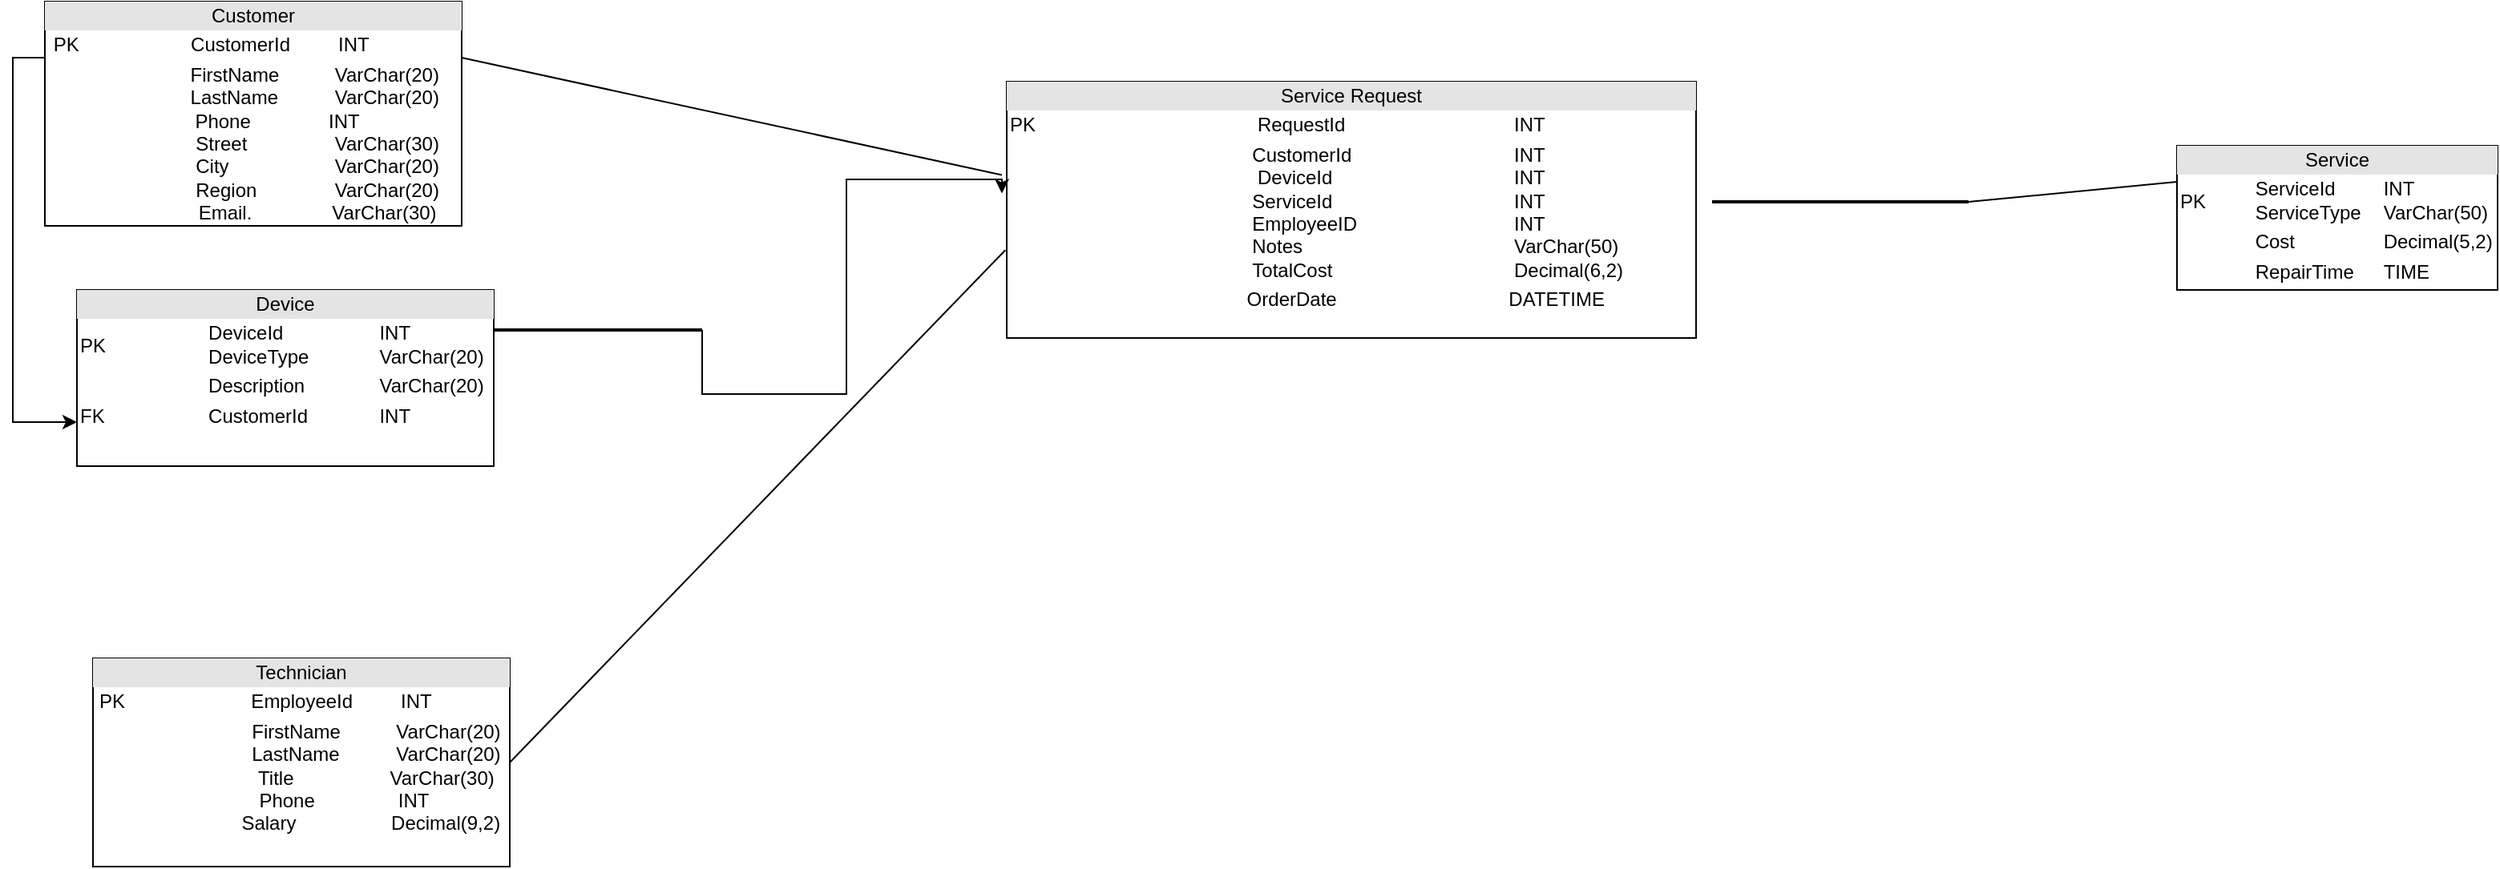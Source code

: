 <mxfile version="20.8.18" type="device"><diagram id="C5RBs43oDa-KdzZeNtuy" name="Page-1"><mxGraphModel dx="1592" dy="916" grid="1" gridSize="10" guides="1" tooltips="1" connect="1" arrows="1" fold="1" page="1" pageScale="1" pageWidth="827" pageHeight="1169" math="0" shadow="0"><root><mxCell id="WIyWlLk6GJQsqaUBKTNV-0"/><mxCell id="WIyWlLk6GJQsqaUBKTNV-1" parent="WIyWlLk6GJQsqaUBKTNV-0"/><mxCell id="izaMpdcAIpxOHbFegUou-15" value="&lt;div style=&quot;text-align: center; box-sizing: border-box; width: 100%; background: rgb(228, 228, 228); padding: 2px;&quot;&gt;Customer&lt;/div&gt;&lt;table style=&quot;text-align: center; width: 100%; font-size: 1em;&quot; cellpadding=&quot;2&quot; cellspacing=&quot;0&quot;&gt;&lt;tbody&gt;&lt;tr&gt;&lt;td&gt;PK&lt;br&gt;&lt;/td&gt;&lt;td&gt;&amp;nbsp; CustomerId&amp;nbsp; &amp;nbsp; &amp;nbsp; &amp;nbsp; &amp;nbsp;INT&lt;/td&gt;&lt;/tr&gt;&lt;tr&gt;&lt;td&gt;&lt;br&gt;&lt;/td&gt;&lt;td&gt;&lt;span style=&quot;white-space: pre;&quot;&gt;&#9;&lt;/span&gt;&amp;nbsp; &amp;nbsp; &amp;nbsp; &amp;nbsp;FirstName&lt;span style=&quot;white-space: pre;&quot;&gt;&#9;&lt;/span&gt;&amp;nbsp; VarChar(20)&lt;br&gt;&lt;span style=&quot;white-space: pre;&quot;&gt;&#9;&lt;/span&gt;&amp;nbsp; &amp;nbsp; &amp;nbsp; &amp;nbsp;LastName&lt;span style=&quot;white-space: pre;&quot;&gt;&#9;&lt;/span&gt;&lt;span style=&quot;white-space: pre;&quot;&gt;&#9;&lt;/span&gt;&amp;nbsp; VarChar(20)&lt;br&gt;&amp;nbsp;Phone&lt;span style=&quot;white-space: pre;&quot;&gt;&#9;&lt;/span&gt;&lt;span style=&quot;white-space: pre;&quot;&gt;&#9;&lt;/span&gt;&amp;nbsp; INT&lt;br&gt;&lt;span style=&quot;white-space: pre;&quot;&gt;&#9;&lt;/span&gt;&lt;span style=&quot;white-space: pre;&quot;&gt;&#9;&lt;/span&gt;Street&lt;span style=&quot;white-space: pre;&quot;&gt;&#9;&lt;/span&gt;&lt;span style=&quot;white-space: pre;&quot;&gt;&#9;&lt;/span&gt;&amp;nbsp; VarChar(30)&lt;br&gt;&lt;span style=&quot;white-space: pre;&quot;&gt;&#9;&lt;/span&gt;&lt;span style=&quot;white-space: pre;&quot;&gt;&#9;&lt;/span&gt;City&lt;span style=&quot;white-space: pre;&quot;&gt;&#9;&lt;/span&gt;&lt;span style=&quot;white-space: pre;&quot;&gt;&#9;&lt;/span&gt;&lt;span style=&quot;white-space: pre;&quot;&gt;&#9;&lt;/span&gt;&amp;nbsp; VarChar(20)&lt;br&gt;&lt;span style=&quot;white-space: pre;&quot;&gt;&#9;&lt;/span&gt;&lt;span style=&quot;white-space: pre;&quot;&gt;&#9;&lt;/span&gt;Region&lt;span style=&quot;white-space: pre;&quot;&gt;&#9;&lt;/span&gt;&lt;span style=&quot;white-space: pre;&quot;&gt;&#9;&lt;/span&gt;&amp;nbsp; VarChar(20)&lt;br&gt;&amp;nbsp; &amp;nbsp; &amp;nbsp; &amp;nbsp; &amp;nbsp; &amp;nbsp; &amp;nbsp; &amp;nbsp; Email.&amp;nbsp; &amp;nbsp; &amp;nbsp; &amp;nbsp; &amp;nbsp; &amp;nbsp; &amp;nbsp; &amp;nbsp;VarChar(30)&lt;/td&gt;&lt;/tr&gt;&lt;tr&gt;&lt;td&gt;&amp;nbsp; &amp;nbsp; &amp;nbsp;&amp;nbsp;&lt;/td&gt;&lt;td&gt;&lt;br&gt;&lt;/td&gt;&lt;/tr&gt;&lt;/tbody&gt;&lt;/table&gt;" style="verticalAlign=top;align=left;overflow=fill;html=1;" parent="WIyWlLk6GJQsqaUBKTNV-1" vertex="1"><mxGeometry x="30" y="160" width="260" height="140" as="geometry"/></mxCell><mxCell id="izaMpdcAIpxOHbFegUou-16" value="&lt;div style=&quot;text-align: center; box-sizing: border-box; width: 100%; background: rgb(228, 228, 228); padding: 2px;&quot;&gt;Technician&lt;/div&gt;&lt;table style=&quot;text-align: center; width: 100%; font-size: 1em;&quot; cellpadding=&quot;2&quot; cellspacing=&quot;0&quot;&gt;&lt;tbody&gt;&lt;tr&gt;&lt;td&gt;PK&lt;br&gt;&lt;/td&gt;&lt;td&gt;&amp;nbsp; EmployeeId&amp;nbsp; &amp;nbsp; &amp;nbsp; &amp;nbsp; &amp;nbsp;INT&lt;/td&gt;&lt;/tr&gt;&lt;tr&gt;&lt;td&gt;&lt;br&gt;&lt;/td&gt;&lt;td&gt;&lt;span style=&quot;white-space: pre;&quot;&gt;&#9;&lt;/span&gt;&amp;nbsp; &amp;nbsp; &amp;nbsp; &amp;nbsp;FirstName&lt;span style=&quot;white-space: pre;&quot;&gt;&#9;&lt;/span&gt;&amp;nbsp; VarChar(20)&lt;br&gt;&lt;span style=&quot;white-space: pre;&quot;&gt;&#9;&lt;/span&gt;&amp;nbsp; &amp;nbsp; &amp;nbsp; &amp;nbsp;LastName&lt;span style=&quot;white-space: pre;&quot;&gt;&#9;&lt;/span&gt;&lt;span style=&quot;white-space: pre;&quot;&gt;&#9;&lt;/span&gt;&amp;nbsp; VarChar(20)&lt;br&gt;&amp;nbsp; &amp;nbsp; &amp;nbsp; &amp;nbsp; &amp;nbsp; &amp;nbsp; &amp;nbsp; &amp;nbsp;Title&amp;nbsp; &amp;nbsp; &amp;nbsp; &amp;nbsp; &amp;nbsp; &amp;nbsp; &amp;nbsp; &amp;nbsp; &amp;nbsp; VarChar(30)&lt;br&gt;&lt;span style=&quot;white-space: pre;&quot;&gt;&#9;&lt;/span&gt;&lt;span style=&quot;white-space: pre;&quot;&gt;&#9;&lt;/span&gt;Phone&lt;span style=&quot;white-space: pre;&quot;&gt;&#9;&lt;/span&gt;&lt;span style=&quot;white-space: pre;&quot;&gt;&#9;&lt;/span&gt;&amp;nbsp; INT&amp;nbsp; &amp;nbsp; &amp;nbsp; &amp;nbsp; &amp;nbsp; &amp;nbsp; &amp;nbsp;&lt;br&gt;&lt;span style=&quot;white-space: pre;&quot;&gt;&#9;&lt;/span&gt;&amp;nbsp; &amp;nbsp; &amp;nbsp;&lt;span style=&quot;white-space: pre;&quot;&gt;&#9;&lt;/span&gt;&amp;nbsp; &amp;nbsp; Salary&lt;span style=&quot;white-space: pre;&quot;&gt;&#9;&lt;/span&gt;&amp;nbsp; &amp;nbsp; &amp;nbsp; &amp;nbsp; &amp;nbsp; &amp;nbsp; &amp;nbsp; &amp;nbsp; Decimal(9,2)&amp;nbsp; &amp;nbsp; &amp;nbsp; &amp;nbsp;&lt;br&gt;&amp;nbsp; &amp;nbsp;&amp;nbsp;&lt;br&gt;&lt;/td&gt;&lt;/tr&gt;&lt;tr&gt;&lt;td&gt;&amp;nbsp; &amp;nbsp; &amp;nbsp;&amp;nbsp;&lt;/td&gt;&lt;td&gt;&lt;br&gt;&lt;/td&gt;&lt;/tr&gt;&lt;/tbody&gt;&lt;/table&gt;" style="verticalAlign=top;align=left;overflow=fill;html=1;" parent="WIyWlLk6GJQsqaUBKTNV-1" vertex="1"><mxGeometry x="60" y="570" width="260" height="130" as="geometry"/></mxCell><mxCell id="izaMpdcAIpxOHbFegUou-17" value="&lt;div style=&quot;text-align: center; box-sizing: border-box; width: 100%; background: rgb(228, 228, 228); padding: 2px;&quot;&gt;Device&lt;/div&gt;&lt;table style=&quot;width:100%;font-size:1em;&quot; cellpadding=&quot;2&quot; cellspacing=&quot;0&quot;&gt;&lt;tbody&gt;&lt;tr&gt;&lt;td&gt;PK&amp;nbsp;&amp;nbsp;&lt;/td&gt;&lt;td&gt;&lt;span style=&quot;white-space: pre;&quot;&gt;&#9;&lt;/span&gt;&lt;span style=&quot;white-space: pre;&quot;&gt;&#9;&lt;/span&gt;DeviceId&lt;span style=&quot;white-space: pre;&quot;&gt;&#9;&lt;/span&gt;&lt;span style=&quot;white-space: pre;&quot;&gt;&#9;&lt;/span&gt;&lt;span style=&quot;white-space: pre;&quot;&gt;&#9;&lt;/span&gt;INT&lt;br&gt;&lt;span style=&quot;white-space: pre;&quot;&gt;&#9;&lt;/span&gt;&lt;span style=&quot;white-space: pre;&quot;&gt;&#9;&lt;/span&gt;DeviceType&lt;span style=&quot;white-space: pre;&quot;&gt;&#9;&lt;/span&gt;&lt;span style=&quot;white-space: pre;&quot;&gt;&#9;&lt;/span&gt;VarChar(20)&lt;br&gt;&lt;/td&gt;&lt;/tr&gt;&lt;tr&gt;&lt;td&gt;&amp;nbsp;&lt;/td&gt;&lt;td&gt;&lt;span style=&quot;white-space: pre;&quot;&gt;&#9;&lt;/span&gt;&lt;span style=&quot;white-space: pre;&quot;&gt;&#9;&lt;/span&gt;Description&lt;span style=&quot;white-space: pre;&quot;&gt;&#9;&lt;/span&gt;&lt;span style=&quot;white-space: pre;&quot;&gt;&#9;&lt;/span&gt;VarChar(20)&lt;span style=&quot;white-space: pre;&quot;&gt;&#9;&lt;/span&gt;&lt;span style=&quot;white-space: pre;&quot;&gt;&#9;&lt;/span&gt;&lt;br&gt;&lt;/td&gt;&lt;/tr&gt;&lt;tr&gt;&lt;td&gt;FK&lt;/td&gt;&lt;td&gt;&lt;span style=&quot;white-space: pre;&quot;&gt;&#9;&lt;/span&gt;&lt;span style=&quot;white-space: pre;&quot;&gt;&#9;&lt;/span&gt;CustomerId&lt;span style=&quot;white-space: pre;&quot;&gt;&#9;&lt;/span&gt;&lt;span style=&quot;white-space: pre;&quot;&gt;&#9;&lt;/span&gt;INT&lt;br&gt;&lt;/td&gt;&lt;/tr&gt;&lt;/tbody&gt;&lt;/table&gt;" style="verticalAlign=top;align=left;overflow=fill;html=1;" parent="WIyWlLk6GJQsqaUBKTNV-1" vertex="1"><mxGeometry x="50" y="340" width="260" height="110" as="geometry"/></mxCell><mxCell id="izaMpdcAIpxOHbFegUou-23" value="&lt;div style=&quot;text-align: center; box-sizing: border-box; width: 100%; background: rgb(228, 228, 228); padding: 2px;&quot;&gt;Service Request&lt;/div&gt;&lt;table style=&quot;width:100%;font-size:1em;&quot; cellpadding=&quot;2&quot; cellspacing=&quot;0&quot;&gt;&lt;tbody&gt;&lt;tr&gt;&lt;td&gt;PK&lt;br&gt;&lt;/td&gt;&lt;td&gt;&lt;blockquote style=&quot;margin: 0 0 0 40px; border: none; padding: 0px;&quot;&gt;&lt;span style=&quot;white-space: pre;&quot;&gt;&#9;&lt;/span&gt;&lt;span style=&quot;white-space: pre;&quot;&gt;&#9;&lt;span style=&quot;white-space: pre;&quot;&gt;&#9;&lt;/span&gt;&lt;/span&gt;RequestId&lt;span style=&quot;white-space: pre;&quot;&gt;&#9;&lt;/span&gt;&lt;span style=&quot;white-space: pre;&quot;&gt;&#9;&lt;/span&gt;&lt;span style=&quot;white-space: pre;&quot;&gt;&#9;&lt;/span&gt;&lt;span style=&quot;white-space: pre;&quot;&gt;&#9;&lt;/span&gt;INT&lt;/blockquote&gt;&lt;/td&gt;&lt;/tr&gt;&lt;tr&gt;&lt;td&gt;&lt;span style=&quot;white-space: pre;&quot;&gt;&#9;&lt;/span&gt;&lt;br&gt;&lt;/td&gt;&lt;td&gt;&lt;span style=&quot;white-space: pre;&quot;&gt;&#9;&lt;span style=&quot;white-space: pre;&quot;&gt;&#9;&lt;span style=&quot;white-space: pre;&quot;&gt;&#9;&lt;/span&gt;&lt;span style=&quot;white-space: pre;&quot;&gt;&#9;&lt;/span&gt; &lt;/span&gt;  C&lt;/span&gt;ustomerId&lt;span style=&quot;white-space: pre;&quot;&gt;&#9;&lt;/span&gt;&lt;span style=&quot;white-space: pre;&quot;&gt;&#9;&lt;/span&gt;&lt;span style=&quot;white-space: pre;&quot;&gt;&#9;&lt;/span&gt;&amp;nbsp; &amp;nbsp;&lt;span style=&quot;white-space: pre;&quot;&gt;&#9;&lt;/span&gt;&amp;nbsp; &amp;nbsp; INT&lt;br&gt;&lt;span style=&quot;white-space: pre;&quot;&gt;&lt;span style=&quot;white-space: pre;&quot;&gt;&#9;&lt;/span&gt;&lt;span style=&quot;white-space: pre;&quot;&gt;&#9;&lt;/span&gt;&lt;span style=&quot;white-space: pre;&quot;&gt;&#9;&lt;/span&gt;&lt;span style=&quot;white-space: pre;&quot;&gt;&#9;&lt;/span&gt;    DeviceId&lt;span style=&quot;white-space: pre;&quot;&gt;&#9;&lt;/span&gt;&lt;span style=&quot;white-space: pre;&quot;&gt;&#9;&lt;/span&gt;&lt;span style=&quot;white-space: pre;&quot;&gt;&#9;&lt;/span&gt;&lt;span style=&quot;white-space: pre;&quot;&gt;&#9;&lt;/span&gt;    INT&lt;/span&gt;&lt;span style=&quot;white-space: pre;&quot;&gt;&#9;&lt;/span&gt;&lt;br&gt;&lt;span style=&quot;white-space: pre;&quot;&gt;&lt;span style=&quot;white-space: pre;&quot;&gt;&#9;&lt;/span&gt;&lt;span style=&quot;white-space: pre;&quot;&gt;&#9;&lt;/span&gt;&lt;span style=&quot;white-space: pre;&quot;&gt;&#9;&lt;/span&gt;&lt;span style=&quot;white-space: pre;&quot;&gt;&#9;&lt;/span&gt;   ServiceId &lt;span style=&quot;white-space: pre;&quot;&gt;&#9;&lt;/span&gt;&lt;span style=&quot;white-space: pre;&quot;&gt;&#9;&lt;/span&gt;&lt;span style=&quot;white-space: pre;&quot;&gt;&#9;&lt;/span&gt;&lt;span style=&quot;white-space: pre;&quot;&gt;&#9;&lt;/span&gt;    INT&#9;&lt;br&gt;&lt;/span&gt;&lt;span style=&quot;white-space: pre;&quot;&gt;&lt;span style=&quot;white-space: pre;&quot;&gt;&#9;&lt;/span&gt;&lt;span style=&quot;white-space: pre;&quot;&gt;&#9;&lt;/span&gt;&lt;span style=&quot;white-space: pre;&quot;&gt;&#9;&lt;/span&gt;&lt;span style=&quot;white-space: pre;&quot;&gt;&#9;&lt;/span&gt;   EmployeeID&#9;&lt;span style=&quot;white-space: pre;&quot;&gt;&#9;&lt;/span&gt;&lt;span style=&quot;white-space: pre;&quot;&gt;&#9;&lt;/span&gt;&lt;span style=&quot;white-space: pre;&quot;&gt;&#9;&lt;/span&gt;    INT&lt;br&gt;&lt;/span&gt;&lt;span style=&quot;white-space: pre;&quot;&gt;&#9;&lt;/span&gt;&lt;span style=&quot;white-space: pre;&quot;&gt;&#9;&lt;/span&gt;&lt;span style=&quot;white-space: pre;&quot;&gt;&#9;&lt;/span&gt;&lt;span style=&quot;white-space: pre;&quot;&gt;&#9;&lt;/span&gt;&amp;nbsp; &amp;nbsp;Notes&amp;nbsp;&lt;span style=&quot;white-space: pre;&quot;&gt;&#9;&lt;/span&gt;&lt;span style=&quot;white-space: pre;&quot;&gt;&#9;&lt;/span&gt;&lt;span style=&quot;white-space: pre;&quot;&gt;&#9;&lt;/span&gt;&lt;span style=&quot;white-space: pre;&quot;&gt;&#9;&lt;/span&gt;&lt;span style=&quot;white-space: pre;&quot;&gt;&#9;&lt;/span&gt;&amp;nbsp; &amp;nbsp; VarChar(50)&lt;br&gt;&lt;span style=&quot;white-space: pre;&quot;&gt;&#9;&lt;/span&gt;&lt;span style=&quot;white-space: pre;&quot;&gt;&#9;&lt;/span&gt;&lt;span style=&quot;white-space: pre;&quot;&gt;&#9;&lt;/span&gt;&lt;span style=&quot;white-space: pre;&quot;&gt;&#9;&lt;/span&gt;&amp;nbsp; &amp;nbsp;TotalCost&lt;span style=&quot;white-space: pre;&quot;&gt;&#9;&lt;/span&gt;&lt;span style=&quot;white-space: pre;&quot;&gt;&#9;&lt;/span&gt;&lt;span style=&quot;white-space: pre;&quot;&gt;&#9;&lt;/span&gt;&lt;span style=&quot;white-space: pre;&quot;&gt;&#9;&lt;/span&gt;&amp;nbsp; &amp;nbsp; Decimal(6,2)&lt;br&gt;&lt;/td&gt;&lt;/tr&gt;&lt;tr&gt;&lt;td&gt;&lt;span style=&quot;white-space: pre;&quot;&gt;&#9;&lt;/span&gt;&lt;/td&gt;&lt;td&gt;&amp;nbsp; &amp;nbsp; &amp;nbsp; &amp;nbsp; &amp;nbsp; &amp;nbsp; &amp;nbsp; &amp;nbsp; &amp;nbsp; &amp;nbsp; &amp;nbsp; &amp;nbsp; &amp;nbsp; &amp;nbsp; &amp;nbsp; &amp;nbsp; &amp;nbsp; OrderDate&lt;span style=&quot;white-space: pre;&quot;&gt;&#9;&lt;/span&gt;&lt;span style=&quot;white-space: pre;&quot;&gt;&#9;&lt;/span&gt;&lt;span style=&quot;white-space: pre;&quot;&gt;&#9;&lt;/span&gt;&lt;span style=&quot;white-space: pre;&quot;&gt;&#9;&lt;/span&gt;&amp;nbsp; &amp;nbsp;DATETIME&lt;/td&gt;&lt;/tr&gt;&lt;/tbody&gt;&lt;/table&gt;&amp;nbsp;" style="verticalAlign=top;align=left;overflow=fill;html=1;" parent="WIyWlLk6GJQsqaUBKTNV-1" vertex="1"><mxGeometry x="630" y="210" width="430" height="160" as="geometry"/></mxCell><mxCell id="izaMpdcAIpxOHbFegUou-29" value="&lt;div style=&quot;text-align: center; box-sizing: border-box; width: 100%; background: rgb(228, 228, 228); padding: 2px;&quot;&gt;Service&lt;/div&gt;&lt;table style=&quot;width:100%;font-size:1em;&quot; cellpadding=&quot;2&quot; cellspacing=&quot;0&quot;&gt;&lt;tbody&gt;&lt;tr&gt;&lt;td&gt;PK&lt;/td&gt;&lt;td&gt;&lt;span style=&quot;white-space: pre;&quot;&gt;&#9;&lt;/span&gt;ServiceId&lt;span style=&quot;white-space: pre;&quot;&gt;&#9;&lt;/span&gt;&lt;span style=&quot;white-space: pre;&quot;&gt;&#9;&lt;/span&gt;INT&lt;span style=&quot;white-space: pre;&quot;&gt;&#9;&lt;/span&gt;&lt;br&gt;&lt;span style=&quot;white-space: pre;&quot;&gt;&#9;&lt;/span&gt;ServiceType&lt;span style=&quot;white-space: pre;&quot;&gt;&#9;&lt;/span&gt;VarChar(50)&lt;br&gt;&lt;/td&gt;&lt;/tr&gt;&lt;tr&gt;&lt;td&gt;&lt;br&gt;&lt;/td&gt;&lt;td&gt;&lt;span style=&quot;white-space: pre;&quot;&gt;&#9;&lt;/span&gt;Cost&lt;span style=&quot;white-space: pre;&quot;&gt;&#9;&lt;/span&gt;&lt;span style=&quot;white-space: pre;&quot;&gt;&#9;&lt;/span&gt;&lt;span style=&quot;white-space: pre;&quot;&gt;&#9;&lt;/span&gt;Decimal(5,2)&lt;br&gt;&lt;/td&gt;&lt;/tr&gt;&lt;tr&gt;&lt;td&gt;&lt;/td&gt;&lt;td&gt;&lt;span style=&quot;white-space: pre;&quot;&gt;&#9;&lt;/span&gt;RepairTime&lt;span style=&quot;white-space: pre;&quot;&gt;&#9;&lt;/span&gt;TIME&lt;br&gt;&lt;/td&gt;&lt;/tr&gt;&lt;/tbody&gt;&lt;/table&gt;" style="verticalAlign=top;align=left;overflow=fill;html=1;" parent="WIyWlLk6GJQsqaUBKTNV-1" vertex="1"><mxGeometry x="1360" y="250" width="200" height="90" as="geometry"/></mxCell><mxCell id="izaMpdcAIpxOHbFegUou-34" style="edgeStyle=orthogonalEdgeStyle;rounded=0;orthogonalLoop=1;jettySize=auto;html=1;exitX=0.5;exitY=1;exitDx=0;exitDy=0;" parent="WIyWlLk6GJQsqaUBKTNV-1" source="izaMpdcAIpxOHbFegUou-23" target="izaMpdcAIpxOHbFegUou-23" edge="1"><mxGeometry relative="1" as="geometry"/></mxCell><mxCell id="izaMpdcAIpxOHbFegUou-37" value="" style="endArrow=none;html=1;rounded=0;exitX=1;exitY=0.25;exitDx=0;exitDy=0;entryX=-0.007;entryY=0.364;entryDx=0;entryDy=0;entryPerimeter=0;" parent="WIyWlLk6GJQsqaUBKTNV-1" source="izaMpdcAIpxOHbFegUou-15" target="izaMpdcAIpxOHbFegUou-23" edge="1"><mxGeometry width="50" height="50" relative="1" as="geometry"><mxPoint x="350" y="220" as="sourcePoint"/><mxPoint x="400" y="170" as="targetPoint"/></mxGeometry></mxCell><mxCell id="izaMpdcAIpxOHbFegUou-38" value="" style="endArrow=none;html=1;rounded=0;exitX=1;exitY=0.5;exitDx=0;exitDy=0;entryX=-0.002;entryY=0.657;entryDx=0;entryDy=0;entryPerimeter=0;" parent="WIyWlLk6GJQsqaUBKTNV-1" source="izaMpdcAIpxOHbFegUou-16" target="izaMpdcAIpxOHbFegUou-23" edge="1"><mxGeometry width="50" height="50" relative="1" as="geometry"><mxPoint x="330" y="480" as="sourcePoint"/><mxPoint x="630" y="300" as="targetPoint"/></mxGeometry></mxCell><mxCell id="izaMpdcAIpxOHbFegUou-40" value="" style="edgeStyle=segmentEdgeStyle;endArrow=classic;html=1;rounded=0;entryX=-0.007;entryY=0.436;entryDx=0;entryDy=0;entryPerimeter=0;exitX=1;exitY=0.5;exitDx=0;exitDy=0;exitPerimeter=0;" parent="WIyWlLk6GJQsqaUBKTNV-1" source="izaMpdcAIpxOHbFegUou-41" target="izaMpdcAIpxOHbFegUou-23" edge="1"><mxGeometry width="50" height="50" relative="1" as="geometry"><mxPoint x="460" y="650" as="sourcePoint"/><mxPoint x="380" y="610" as="targetPoint"/><Array as="points"><mxPoint x="530" y="405"/><mxPoint x="530" y="271"/></Array></mxGeometry></mxCell><mxCell id="izaMpdcAIpxOHbFegUou-41" value="" style="line;strokeWidth=2;html=1;" parent="WIyWlLk6GJQsqaUBKTNV-1" vertex="1"><mxGeometry x="310" y="360" width="130" height="10" as="geometry"/></mxCell><mxCell id="izaMpdcAIpxOHbFegUou-42" value="" style="edgeStyle=elbowEdgeStyle;elbow=horizontal;endArrow=classic;html=1;rounded=0;exitX=0;exitY=0.25;exitDx=0;exitDy=0;entryX=0;entryY=0.75;entryDx=0;entryDy=0;" parent="WIyWlLk6GJQsqaUBKTNV-1" source="izaMpdcAIpxOHbFegUou-15" target="izaMpdcAIpxOHbFegUou-17" edge="1"><mxGeometry width="50" height="50" relative="1" as="geometry"><mxPoint x="30" y="410" as="sourcePoint"/><mxPoint x="10" y="380" as="targetPoint"/><Array as="points"><mxPoint x="10" y="410"/></Array></mxGeometry></mxCell><mxCell id="izaMpdcAIpxOHbFegUou-46" value="" style="line;strokeWidth=2;html=1;" parent="WIyWlLk6GJQsqaUBKTNV-1" vertex="1"><mxGeometry x="1070" y="280" width="160" height="10" as="geometry"/></mxCell><mxCell id="izaMpdcAIpxOHbFegUou-48" value="" style="endArrow=none;html=1;rounded=0;entryX=1;entryY=0.5;entryDx=0;entryDy=0;entryPerimeter=0;exitX=0;exitY=0.25;exitDx=0;exitDy=0;" parent="WIyWlLk6GJQsqaUBKTNV-1" source="izaMpdcAIpxOHbFegUou-29" target="izaMpdcAIpxOHbFegUou-46" edge="1"><mxGeometry width="50" height="50" relative="1" as="geometry"><mxPoint x="1120" y="440" as="sourcePoint"/><mxPoint x="1170" y="390" as="targetPoint"/></mxGeometry></mxCell><mxCell id="8qBj-MVRGLEW71WkZ7Sv-0" style="edgeStyle=orthogonalEdgeStyle;rounded=0;orthogonalLoop=1;jettySize=auto;html=1;exitX=0.5;exitY=1;exitDx=0;exitDy=0;" parent="WIyWlLk6GJQsqaUBKTNV-1" source="izaMpdcAIpxOHbFegUou-17" target="izaMpdcAIpxOHbFegUou-17" edge="1"><mxGeometry relative="1" as="geometry"/></mxCell></root></mxGraphModel></diagram></mxfile>